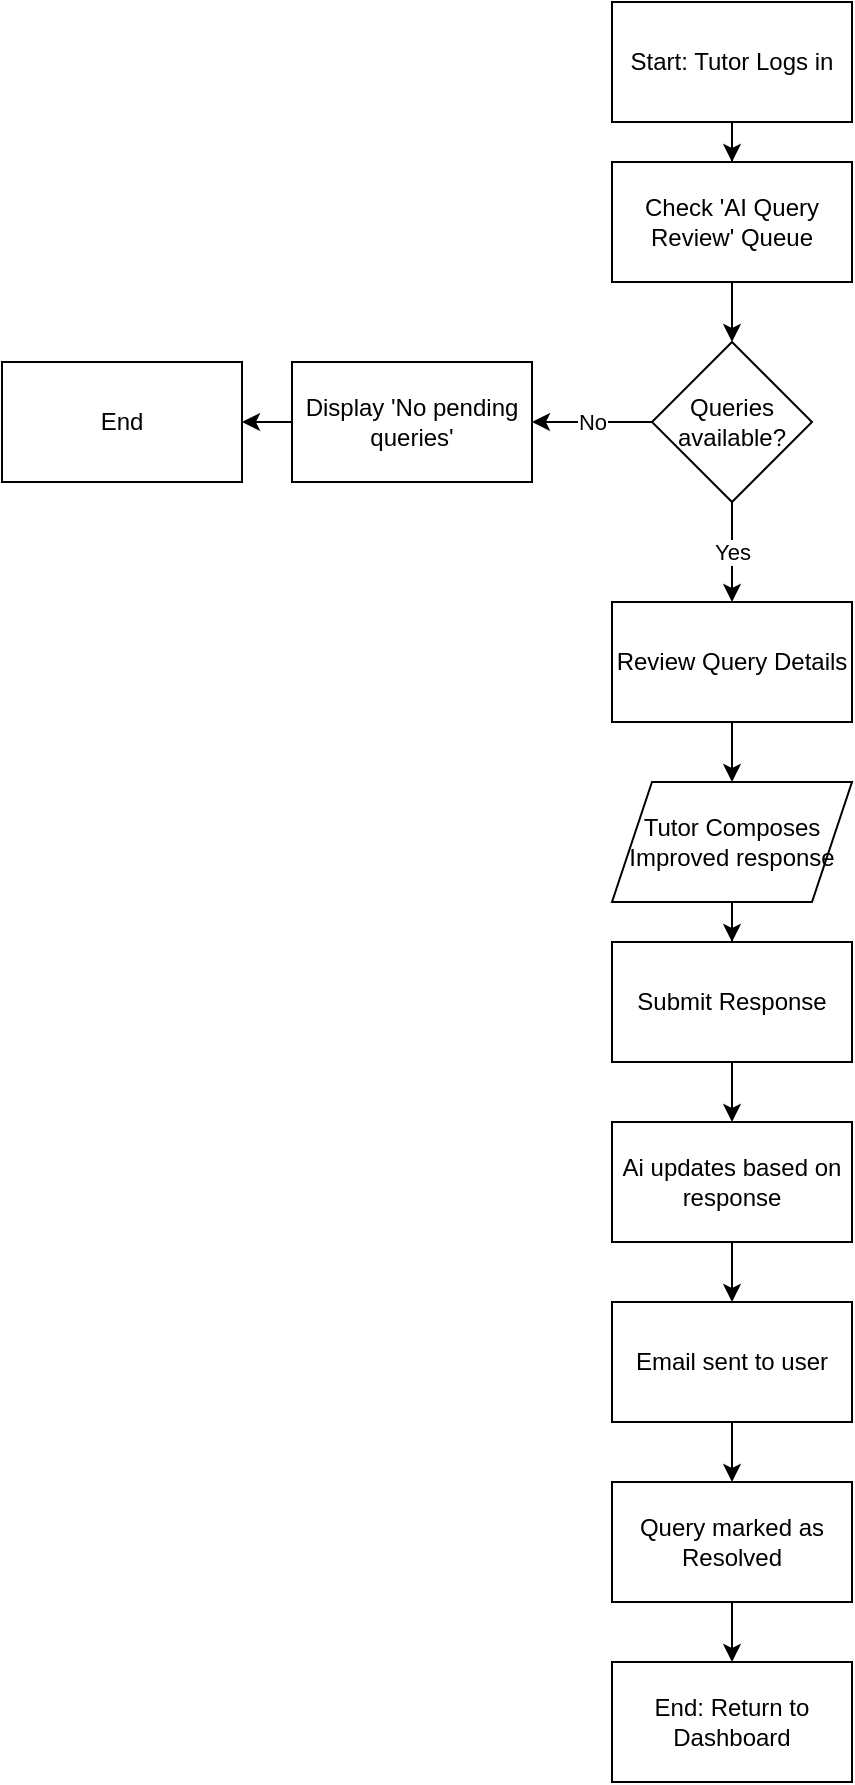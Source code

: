 <mxfile version="28.2.5">
  <diagram name="Page-1" id="JcAD-2Twrlb0UaUKfx60">
    <mxGraphModel dx="1098" dy="606" grid="1" gridSize="10" guides="1" tooltips="1" connect="1" arrows="1" fold="1" page="1" pageScale="1" pageWidth="850" pageHeight="1100" math="0" shadow="0">
      <root>
        <mxCell id="0" />
        <mxCell id="1" parent="0" />
        <mxCell id="5eiBCOE_EwidVmI4TjJT-3" value="" style="edgeStyle=orthogonalEdgeStyle;rounded=0;orthogonalLoop=1;jettySize=auto;html=1;" edge="1" parent="1" source="5eiBCOE_EwidVmI4TjJT-1" target="5eiBCOE_EwidVmI4TjJT-2">
          <mxGeometry relative="1" as="geometry" />
        </mxCell>
        <mxCell id="5eiBCOE_EwidVmI4TjJT-1" value="Start: Tutor Logs in" style="rounded=0;whiteSpace=wrap;html=1;" vertex="1" parent="1">
          <mxGeometry x="365" y="10" width="120" height="60" as="geometry" />
        </mxCell>
        <mxCell id="5eiBCOE_EwidVmI4TjJT-5" value="" style="edgeStyle=orthogonalEdgeStyle;rounded=0;orthogonalLoop=1;jettySize=auto;html=1;" edge="1" parent="1" source="5eiBCOE_EwidVmI4TjJT-2" target="5eiBCOE_EwidVmI4TjJT-4">
          <mxGeometry relative="1" as="geometry" />
        </mxCell>
        <mxCell id="5eiBCOE_EwidVmI4TjJT-2" value="Check &#39;AI Query Review&#39; Queue" style="whiteSpace=wrap;html=1;rounded=0;" vertex="1" parent="1">
          <mxGeometry x="365" y="90" width="120" height="60" as="geometry" />
        </mxCell>
        <mxCell id="5eiBCOE_EwidVmI4TjJT-7" value="No" style="edgeStyle=orthogonalEdgeStyle;rounded=0;orthogonalLoop=1;jettySize=auto;html=1;" edge="1" parent="1" source="5eiBCOE_EwidVmI4TjJT-4" target="5eiBCOE_EwidVmI4TjJT-6">
          <mxGeometry relative="1" as="geometry" />
        </mxCell>
        <mxCell id="5eiBCOE_EwidVmI4TjJT-11" value="Yes" style="edgeStyle=orthogonalEdgeStyle;rounded=0;orthogonalLoop=1;jettySize=auto;html=1;" edge="1" parent="1" source="5eiBCOE_EwidVmI4TjJT-4" target="5eiBCOE_EwidVmI4TjJT-10">
          <mxGeometry relative="1" as="geometry" />
        </mxCell>
        <mxCell id="5eiBCOE_EwidVmI4TjJT-4" value="Queries available?" style="rhombus;whiteSpace=wrap;html=1;rounded=0;" vertex="1" parent="1">
          <mxGeometry x="385" y="180" width="80" height="80" as="geometry" />
        </mxCell>
        <mxCell id="5eiBCOE_EwidVmI4TjJT-9" value="" style="edgeStyle=orthogonalEdgeStyle;rounded=0;orthogonalLoop=1;jettySize=auto;html=1;" edge="1" parent="1" source="5eiBCOE_EwidVmI4TjJT-6" target="5eiBCOE_EwidVmI4TjJT-8">
          <mxGeometry relative="1" as="geometry" />
        </mxCell>
        <mxCell id="5eiBCOE_EwidVmI4TjJT-6" value="Display &#39;No pending queries&#39;" style="whiteSpace=wrap;html=1;rounded=0;" vertex="1" parent="1">
          <mxGeometry x="205" y="190" width="120" height="60" as="geometry" />
        </mxCell>
        <mxCell id="5eiBCOE_EwidVmI4TjJT-8" value="End" style="whiteSpace=wrap;html=1;rounded=0;" vertex="1" parent="1">
          <mxGeometry x="60" y="190" width="120" height="60" as="geometry" />
        </mxCell>
        <mxCell id="5eiBCOE_EwidVmI4TjJT-13" value="" style="edgeStyle=orthogonalEdgeStyle;rounded=0;orthogonalLoop=1;jettySize=auto;html=1;" edge="1" parent="1" source="5eiBCOE_EwidVmI4TjJT-10" target="5eiBCOE_EwidVmI4TjJT-12">
          <mxGeometry relative="1" as="geometry" />
        </mxCell>
        <mxCell id="5eiBCOE_EwidVmI4TjJT-10" value="Review Query Details" style="whiteSpace=wrap;html=1;rounded=0;" vertex="1" parent="1">
          <mxGeometry x="365" y="310" width="120" height="60" as="geometry" />
        </mxCell>
        <mxCell id="5eiBCOE_EwidVmI4TjJT-15" value="" style="edgeStyle=orthogonalEdgeStyle;rounded=0;orthogonalLoop=1;jettySize=auto;html=1;" edge="1" parent="1" source="5eiBCOE_EwidVmI4TjJT-12" target="5eiBCOE_EwidVmI4TjJT-14">
          <mxGeometry relative="1" as="geometry" />
        </mxCell>
        <mxCell id="5eiBCOE_EwidVmI4TjJT-12" value="Tutor Composes Improved response" style="shape=parallelogram;perimeter=parallelogramPerimeter;whiteSpace=wrap;html=1;fixedSize=1;rounded=0;" vertex="1" parent="1">
          <mxGeometry x="365" y="400" width="120" height="60" as="geometry" />
        </mxCell>
        <mxCell id="5eiBCOE_EwidVmI4TjJT-17" value="" style="edgeStyle=orthogonalEdgeStyle;rounded=0;orthogonalLoop=1;jettySize=auto;html=1;" edge="1" parent="1" source="5eiBCOE_EwidVmI4TjJT-14" target="5eiBCOE_EwidVmI4TjJT-16">
          <mxGeometry relative="1" as="geometry" />
        </mxCell>
        <mxCell id="5eiBCOE_EwidVmI4TjJT-14" value="Submit Response" style="whiteSpace=wrap;html=1;rounded=0;" vertex="1" parent="1">
          <mxGeometry x="365" y="480" width="120" height="60" as="geometry" />
        </mxCell>
        <mxCell id="5eiBCOE_EwidVmI4TjJT-19" value="" style="edgeStyle=orthogonalEdgeStyle;rounded=0;orthogonalLoop=1;jettySize=auto;html=1;" edge="1" parent="1" source="5eiBCOE_EwidVmI4TjJT-16" target="5eiBCOE_EwidVmI4TjJT-18">
          <mxGeometry relative="1" as="geometry" />
        </mxCell>
        <mxCell id="5eiBCOE_EwidVmI4TjJT-16" value="Ai updates based on response" style="whiteSpace=wrap;html=1;rounded=0;" vertex="1" parent="1">
          <mxGeometry x="365" y="570" width="120" height="60" as="geometry" />
        </mxCell>
        <mxCell id="5eiBCOE_EwidVmI4TjJT-21" value="" style="edgeStyle=orthogonalEdgeStyle;rounded=0;orthogonalLoop=1;jettySize=auto;html=1;" edge="1" parent="1" source="5eiBCOE_EwidVmI4TjJT-18" target="5eiBCOE_EwidVmI4TjJT-20">
          <mxGeometry relative="1" as="geometry" />
        </mxCell>
        <mxCell id="5eiBCOE_EwidVmI4TjJT-18" value="Email sent to user" style="whiteSpace=wrap;html=1;rounded=0;" vertex="1" parent="1">
          <mxGeometry x="365" y="660" width="120" height="60" as="geometry" />
        </mxCell>
        <mxCell id="5eiBCOE_EwidVmI4TjJT-23" value="" style="edgeStyle=orthogonalEdgeStyle;rounded=0;orthogonalLoop=1;jettySize=auto;html=1;" edge="1" parent="1" source="5eiBCOE_EwidVmI4TjJT-20" target="5eiBCOE_EwidVmI4TjJT-22">
          <mxGeometry relative="1" as="geometry" />
        </mxCell>
        <mxCell id="5eiBCOE_EwidVmI4TjJT-20" value="Query marked as Resolved" style="whiteSpace=wrap;html=1;rounded=0;" vertex="1" parent="1">
          <mxGeometry x="365" y="750" width="120" height="60" as="geometry" />
        </mxCell>
        <mxCell id="5eiBCOE_EwidVmI4TjJT-22" value="End: Return to Dashboard" style="whiteSpace=wrap;html=1;rounded=0;" vertex="1" parent="1">
          <mxGeometry x="365" y="840" width="120" height="60" as="geometry" />
        </mxCell>
      </root>
    </mxGraphModel>
  </diagram>
</mxfile>

